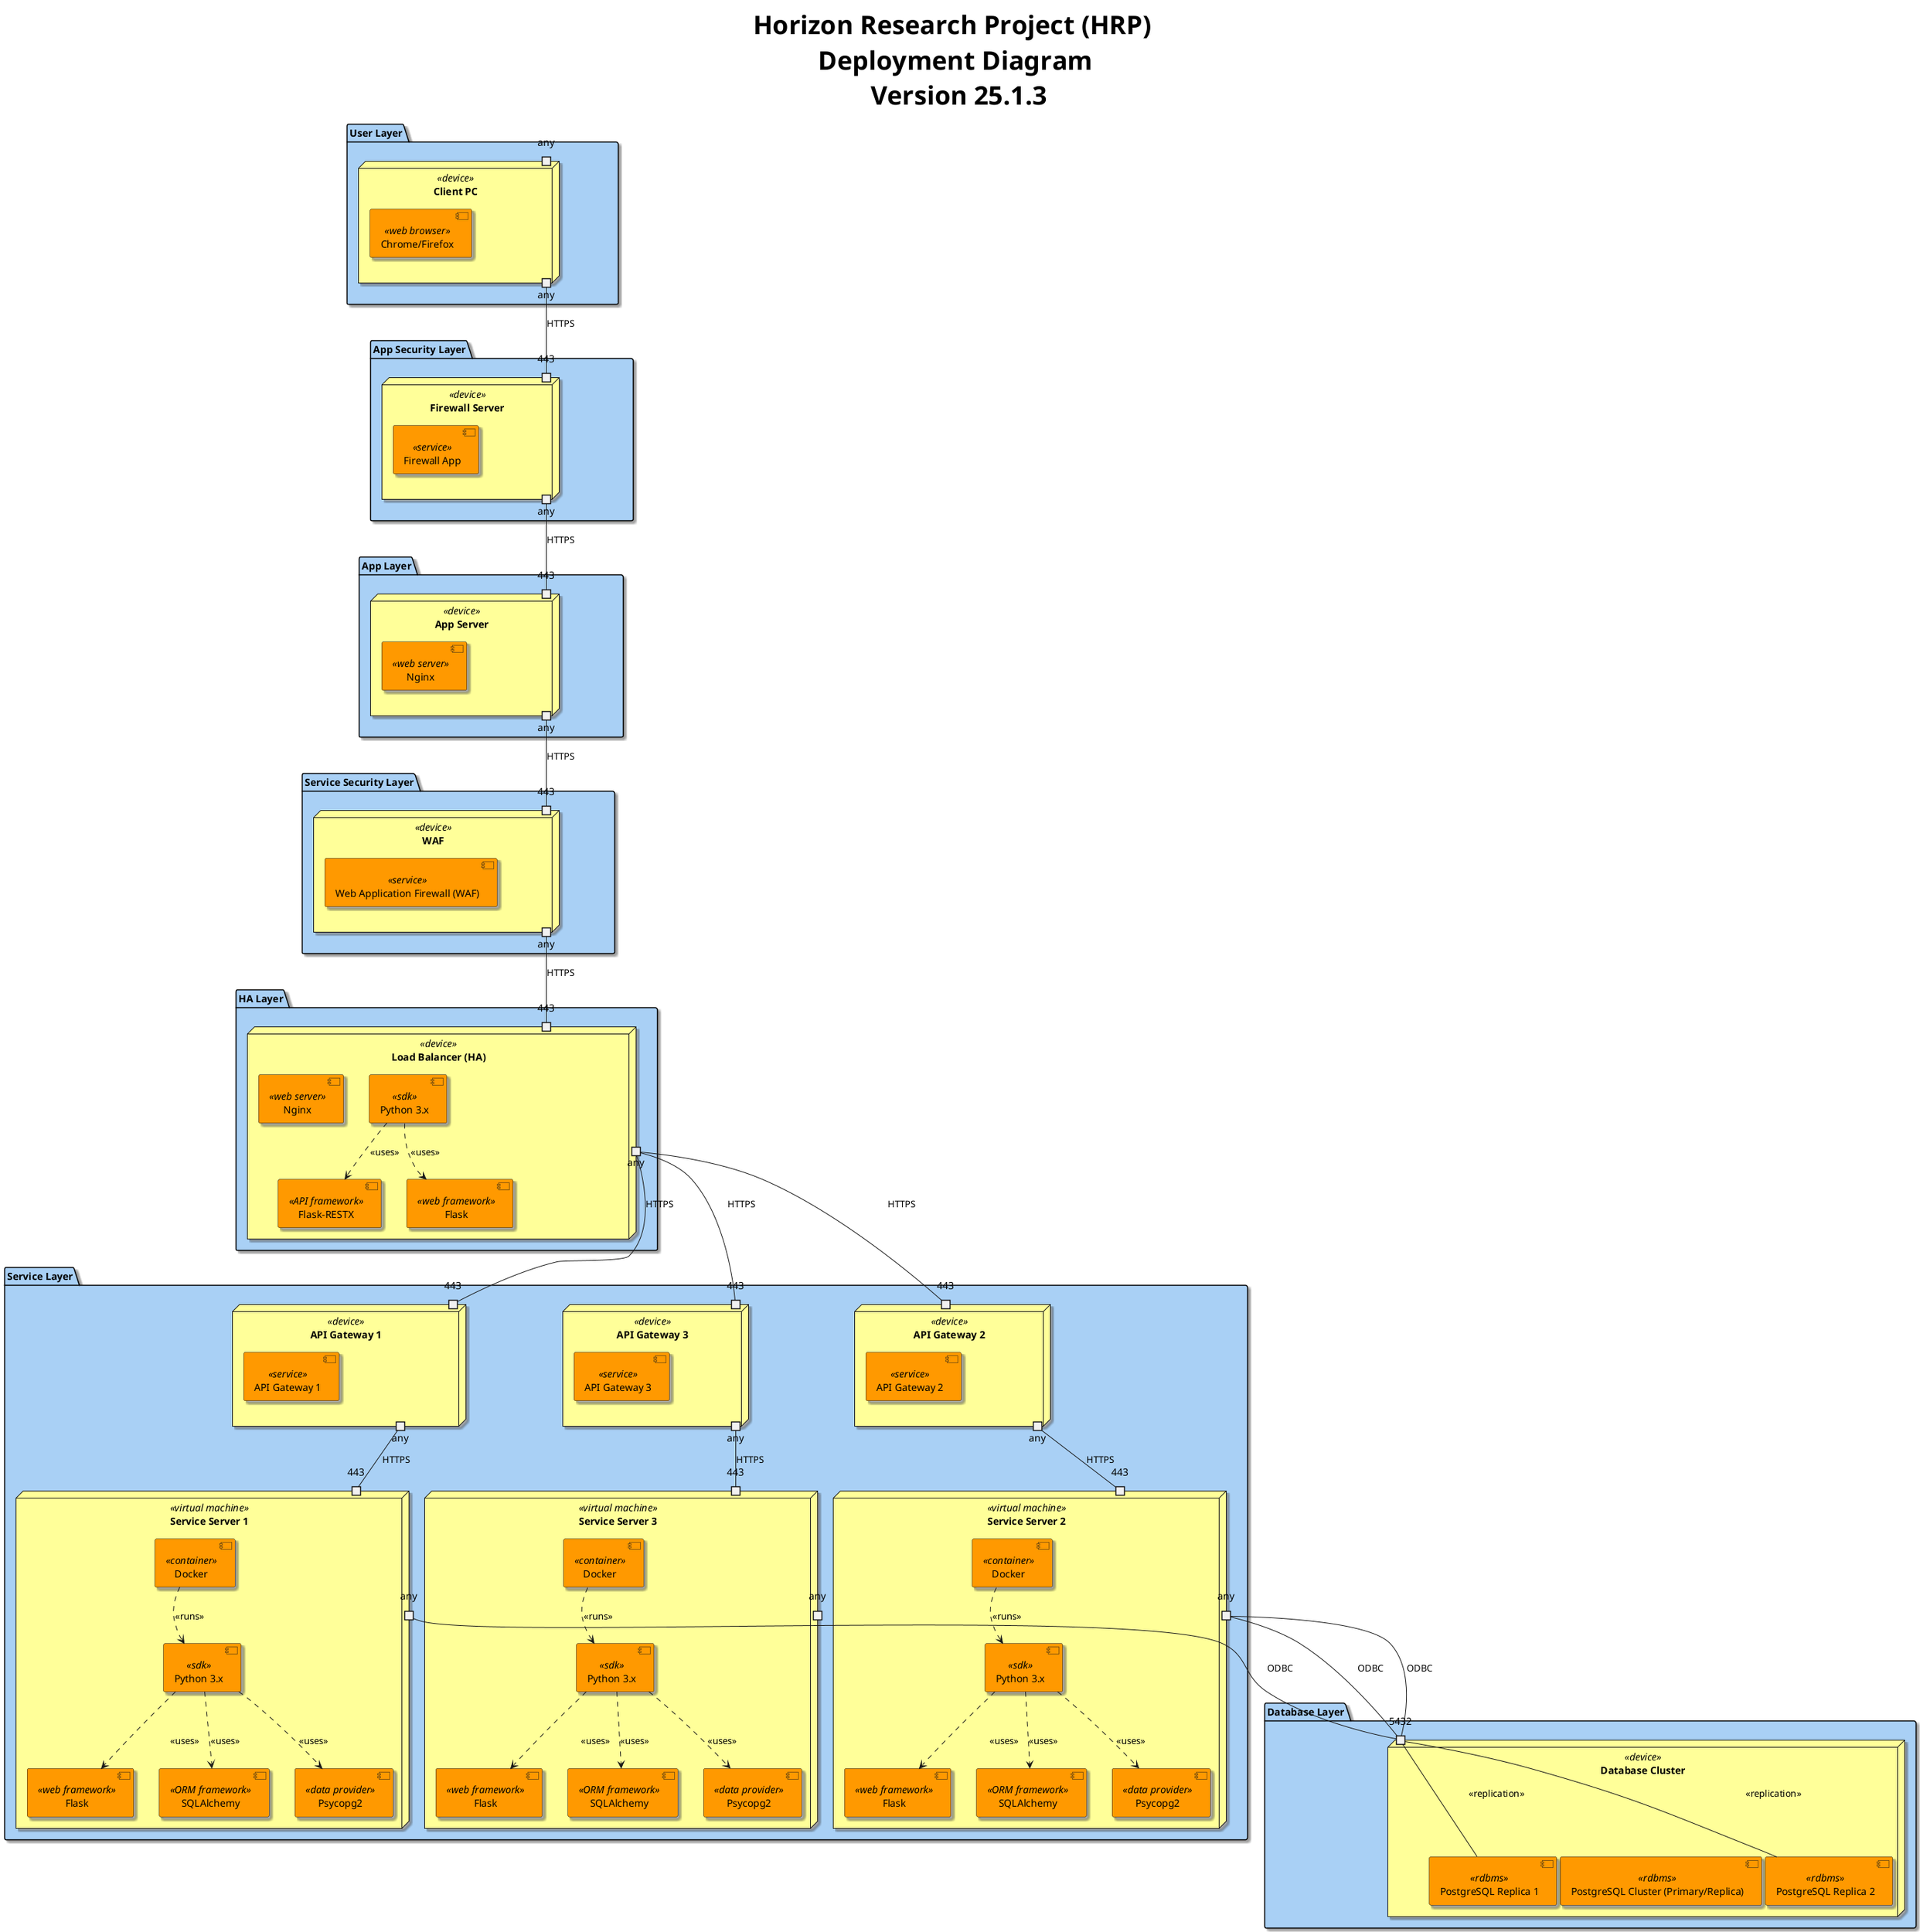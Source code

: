 @startuml

skinparam Shadowing True
skinparam titleFontSize 36pt

skinparam interface {
  BackgroundColor #333333
  FontColor white
}

skinparam component {
  BackgroundColor #FF9900
}

skinparam file {
  BackgroundColor #FFCC99
}

skinparam package {
  BackgroundColor #A9D0F5
}

skinparam node {
  BackgroundColor #FFFF99
}

skinparam database {
  BackgroundColor #99FF99
}

title Horizon Research Project (HRP) \n Deployment Diagram \n Version 25.1.3

package "User Layer" as userLayer {
    node "Client PC" as client <<device>> {
        port "any" as clientAnyIn
        portout "any" as clientAny
        component "Chrome/Firefox" as browser <<web browser>>
    }
}

package "HA Layer" as haLayer {
    
    node "Load Balancer (HA)" as haServer <<device>> {
        port "443" as api443
        portout "any" as apiAny
        component "Python 3.x" as python3 <<sdk>>
        component "Nginx" as webServer <<web server>>
        component "Flask" as flask <<web framework>>
        component "Flask-RESTX" as flaskrestx <<API framework>>
    }
    
}

package "Service Layer" as serviceLayer {
    
    node "API Gateway 1" as apiGateway_1 <<device>> {
        port "443" as apiGateway443_1
        portout "any" as apiGatewayAny_1
        component "API Gateway 1" as apiGW1 <<service>>
    }
    node "Service Server 1" as serviceServer1 <<virtual machine>> {
        port "443" as docker443_1
        portout "any" as dockerAny_1
        component "Docker" as docker_1 <<container>>
        component "Python 3.x" as python3_1 <<sdk>>
        component "Flask" as flask_1 <<web framework>>
        component "SQLAlchemy" as sqlalchamey_1 <<ORM framework>>
        component "Psycopg2" as psycopg2_1 <<data provider>>
    }

    node "API Gateway 2" as apiGateway_2 <<device>> {
        port "443" as apiGateway443_2
        portout "any" as apiGatewayAny_2
        component "API Gateway 2" as apiGW2 <<service>>
    }
    node "Service Server 2" as serviceServer2 <<virtual machine>> {
        port "443" as docker443_2
        portout "any" as dockerAny_2
        component "Docker" as docker_2 <<container>>
        component "Python 3.x" as python3_2 <<sdk>>
        component "Flask" as flask_2 <<web framework>>
        component "SQLAlchemy" as sqlalchamey_2 <<ORM framework>>
        component "Psycopg2" as psycopg2_2 <<data provider>>
    }

    node "API Gateway 3" as apiGateway_3 <<device>> {
        port "443" as apiGateway443_3
        portout "any" as apiGatewayAny_3
        component "API Gateway 3" as apiGW3 <<service>>
    }
    node "Service Server 3" as serviceServer3 <<virtual machine>>{
        port "443" as docker443_3
        portout "any" as dockerAny_3
        component "Docker" as docker_3 <<container>>
        component "Python 3.x" as python3_3 <<sdk>>
        component "Flask" as flask_3 <<web framework>>
        component "SQLAlchemy" as sqlalchamey_3 <<ORM framework>>
        component "Psycopg2" as psycopg2_3 <<data provider>>
    }
}

package "Database Layer" as databaseLayer {
    node "Database Cluster" as databaseCluster <<device>> {
        port "5432" as postgresql5432
        component "PostgreSQL Cluster (Primary/Replica)" as rdbms <<rdbms>>
        component "PostgreSQL Replica 1" as rdbms_replica1 <<rdbms>>
        component "PostgreSQL Replica 2" as rdbms_replica2 <<rdbms>>
    }
}

package "App Security Layer" as appSecurityLayer {
    node "Firewall Server" as firewallServer <<device>> {
        port "443" as firewall443
        portout "any" as firewallAny
        component "Firewall App" as firewallApp <<service>>
    }
}
package "Service Security Layer" as serviceSecurityLayer {
    node "WAF" as waf <<device>> {
        port "443" as waf443
        portout "any" as wafAny
        component "Web Application Firewall (WAF)" as wafApp <<service>>
    }
}

package "App Layer" as appLayer {
    node "App Server" as appServer <<device>> {
        port "443" as appServer443
        portout "any" as appServerAny
        component "Nginx" as webServer1 <<web server>>
    }
}


python3 ..> flask : <<uses>>
python3 ..> flaskrestx : <<uses>>

python3_1 ..> flask_1 : <<uses>>
python3_1 ..> psycopg2_1 : <<uses>>
python3_1 ..> sqlalchamey_1 : <<uses>>
docker_1 ..> python3_1 : <<runs>>

python3_2 ..> flask_2 : <<uses>>
python3_2 ..> psycopg2_2 : <<uses>>
python3_2 ..> sqlalchamey_2 : <<uses>>
docker_2 ..> python3_2 : <<runs>>

python3_3 ..> flask_3 : <<uses>>
python3_3 ..> psycopg2_3 : <<uses>>
python3_3 ..> sqlalchamey_3 : <<uses>>
docker_3 ..> python3_3 : <<runs>>

clientAny -- firewall443 : HTTPS
firewallAny -- appServer443 : HTTPS
appServerAny -- waf443 : HTTPS
wafAny -- api443 : HTTPS

apiAny -- apiGateway443_1 : HTTPS
apiAny -- apiGateway443_2 : HTTPS
apiAny -- apiGateway443_3 : HTTPS 

apiGatewayAny_1 -- docker443_1 : HTTPS
apiGatewayAny_2 -- docker443_2 : HTTPS
apiGatewayAny_3 -- docker443_3 : HTTPS

dockerAny_1 -- postgresql5432 : ODBC
dockerAny_2 -- postgresql5432 : ODBC
dockerAny_2 -- postgresql5432 : ODBC


postgresql5432 -- rdbms_replica1 : <<replication>> 
postgresql5432 -- rdbms_replica2 : <<replication>>

@enduml
